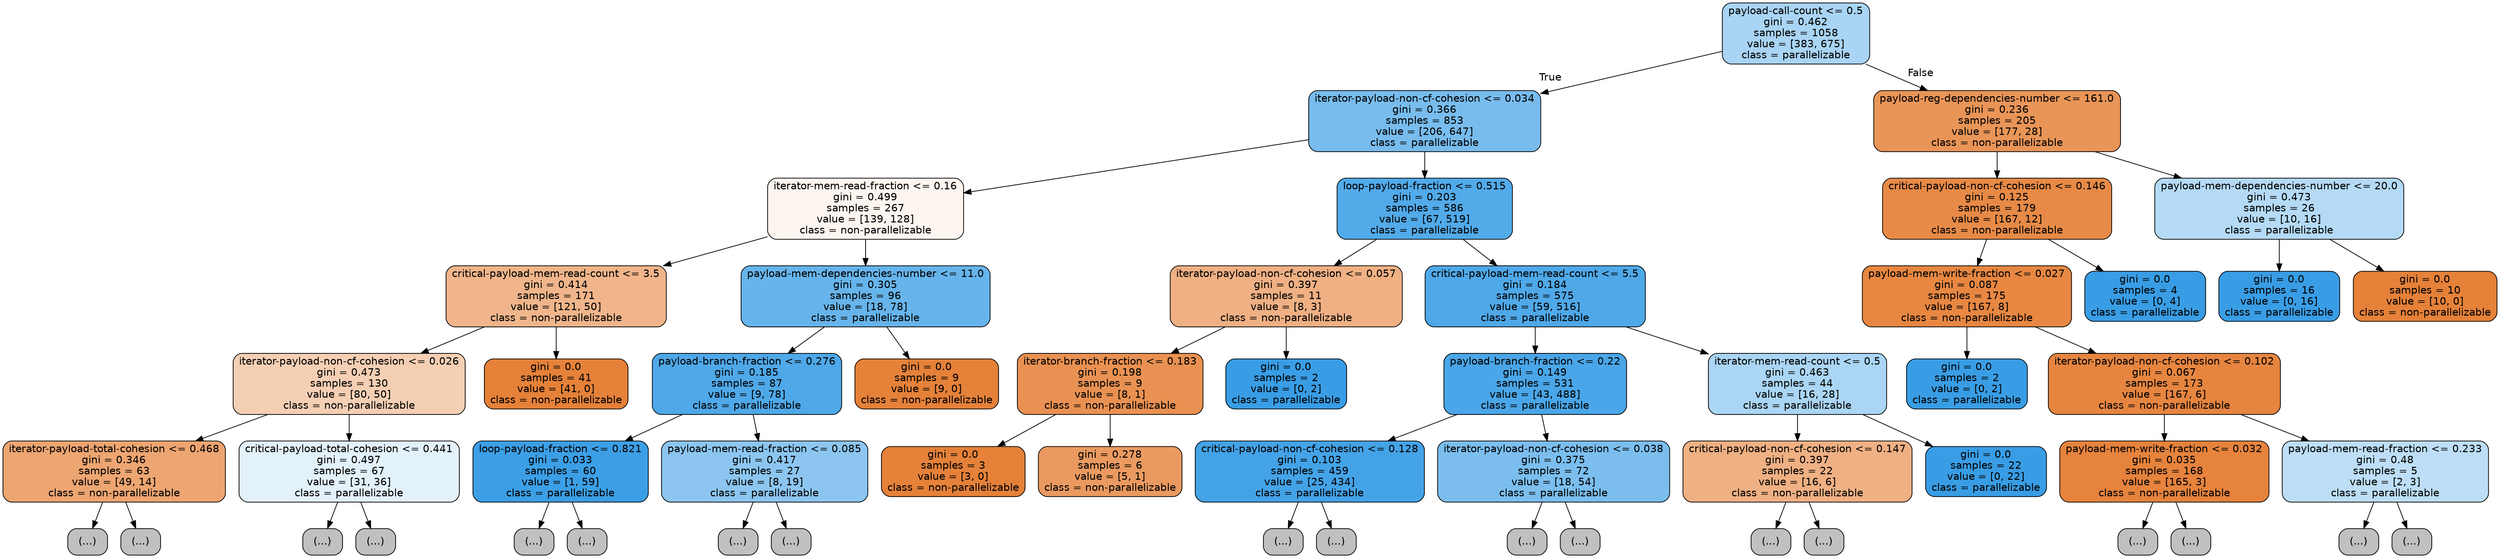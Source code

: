 digraph Tree {
node [shape=box, style="filled, rounded", color="black", fontname=helvetica] ;
edge [fontname=helvetica] ;
0 [label="payload-call-count <= 0.5\ngini = 0.462\nsamples = 1058\nvalue = [383, 675]\nclass = parallelizable", fillcolor="#399de56e"] ;
1 [label="iterator-payload-non-cf-cohesion <= 0.034\ngini = 0.366\nsamples = 853\nvalue = [206, 647]\nclass = parallelizable", fillcolor="#399de5ae"] ;
0 -> 1 [labeldistance=2.5, labelangle=45, headlabel="True"] ;
2 [label="iterator-mem-read-fraction <= 0.16\ngini = 0.499\nsamples = 267\nvalue = [139, 128]\nclass = non-parallelizable", fillcolor="#e5813914"] ;
1 -> 2 ;
3 [label="critical-payload-mem-read-count <= 3.5\ngini = 0.414\nsamples = 171\nvalue = [121, 50]\nclass = non-parallelizable", fillcolor="#e5813996"] ;
2 -> 3 ;
4 [label="iterator-payload-non-cf-cohesion <= 0.026\ngini = 0.473\nsamples = 130\nvalue = [80, 50]\nclass = non-parallelizable", fillcolor="#e5813960"] ;
3 -> 4 ;
5 [label="iterator-payload-total-cohesion <= 0.468\ngini = 0.346\nsamples = 63\nvalue = [49, 14]\nclass = non-parallelizable", fillcolor="#e58139b6"] ;
4 -> 5 ;
6 [label="(...)", fillcolor="#C0C0C0"] ;
5 -> 6 ;
25 [label="(...)", fillcolor="#C0C0C0"] ;
5 -> 25 ;
26 [label="critical-payload-total-cohesion <= 0.441\ngini = 0.497\nsamples = 67\nvalue = [31, 36]\nclass = parallelizable", fillcolor="#399de523"] ;
4 -> 26 ;
27 [label="(...)", fillcolor="#C0C0C0"] ;
26 -> 27 ;
44 [label="(...)", fillcolor="#C0C0C0"] ;
26 -> 44 ;
49 [label="gini = 0.0\nsamples = 41\nvalue = [41, 0]\nclass = non-parallelizable", fillcolor="#e58139ff"] ;
3 -> 49 ;
50 [label="payload-mem-dependencies-number <= 11.0\ngini = 0.305\nsamples = 96\nvalue = [18, 78]\nclass = parallelizable", fillcolor="#399de5c4"] ;
2 -> 50 ;
51 [label="payload-branch-fraction <= 0.276\ngini = 0.185\nsamples = 87\nvalue = [9, 78]\nclass = parallelizable", fillcolor="#399de5e2"] ;
50 -> 51 ;
52 [label="loop-payload-fraction <= 0.821\ngini = 0.033\nsamples = 60\nvalue = [1, 59]\nclass = parallelizable", fillcolor="#399de5fb"] ;
51 -> 52 ;
53 [label="(...)", fillcolor="#C0C0C0"] ;
52 -> 53 ;
56 [label="(...)", fillcolor="#C0C0C0"] ;
52 -> 56 ;
57 [label="payload-mem-read-fraction <= 0.085\ngini = 0.417\nsamples = 27\nvalue = [8, 19]\nclass = parallelizable", fillcolor="#399de594"] ;
51 -> 57 ;
58 [label="(...)", fillcolor="#C0C0C0"] ;
57 -> 58 ;
67 [label="(...)", fillcolor="#C0C0C0"] ;
57 -> 67 ;
70 [label="gini = 0.0\nsamples = 9\nvalue = [9, 0]\nclass = non-parallelizable", fillcolor="#e58139ff"] ;
50 -> 70 ;
71 [label="loop-payload-fraction <= 0.515\ngini = 0.203\nsamples = 586\nvalue = [67, 519]\nclass = parallelizable", fillcolor="#399de5de"] ;
1 -> 71 ;
72 [label="iterator-payload-non-cf-cohesion <= 0.057\ngini = 0.397\nsamples = 11\nvalue = [8, 3]\nclass = non-parallelizable", fillcolor="#e581399f"] ;
71 -> 72 ;
73 [label="iterator-branch-fraction <= 0.183\ngini = 0.198\nsamples = 9\nvalue = [8, 1]\nclass = non-parallelizable", fillcolor="#e58139df"] ;
72 -> 73 ;
74 [label="gini = 0.0\nsamples = 3\nvalue = [3, 0]\nclass = non-parallelizable", fillcolor="#e58139ff"] ;
73 -> 74 ;
75 [label="gini = 0.278\nsamples = 6\nvalue = [5, 1]\nclass = non-parallelizable", fillcolor="#e58139cc"] ;
73 -> 75 ;
76 [label="gini = 0.0\nsamples = 2\nvalue = [0, 2]\nclass = parallelizable", fillcolor="#399de5ff"] ;
72 -> 76 ;
77 [label="critical-payload-mem-read-count <= 5.5\ngini = 0.184\nsamples = 575\nvalue = [59, 516]\nclass = parallelizable", fillcolor="#399de5e2"] ;
71 -> 77 ;
78 [label="payload-branch-fraction <= 0.22\ngini = 0.149\nsamples = 531\nvalue = [43, 488]\nclass = parallelizable", fillcolor="#399de5e9"] ;
77 -> 78 ;
79 [label="critical-payload-non-cf-cohesion <= 0.128\ngini = 0.103\nsamples = 459\nvalue = [25, 434]\nclass = parallelizable", fillcolor="#399de5f0"] ;
78 -> 79 ;
80 [label="(...)", fillcolor="#C0C0C0"] ;
79 -> 80 ;
131 [label="(...)", fillcolor="#C0C0C0"] ;
79 -> 131 ;
146 [label="iterator-payload-non-cf-cohesion <= 0.038\ngini = 0.375\nsamples = 72\nvalue = [18, 54]\nclass = parallelizable", fillcolor="#399de5aa"] ;
78 -> 146 ;
147 [label="(...)", fillcolor="#C0C0C0"] ;
146 -> 147 ;
148 [label="(...)", fillcolor="#C0C0C0"] ;
146 -> 148 ;
171 [label="iterator-mem-read-count <= 0.5\ngini = 0.463\nsamples = 44\nvalue = [16, 28]\nclass = parallelizable", fillcolor="#399de56d"] ;
77 -> 171 ;
172 [label="critical-payload-non-cf-cohesion <= 0.147\ngini = 0.397\nsamples = 22\nvalue = [16, 6]\nclass = non-parallelizable", fillcolor="#e581399f"] ;
171 -> 172 ;
173 [label="(...)", fillcolor="#C0C0C0"] ;
172 -> 173 ;
174 [label="(...)", fillcolor="#C0C0C0"] ;
172 -> 174 ;
179 [label="gini = 0.0\nsamples = 22\nvalue = [0, 22]\nclass = parallelizable", fillcolor="#399de5ff"] ;
171 -> 179 ;
180 [label="payload-reg-dependencies-number <= 161.0\ngini = 0.236\nsamples = 205\nvalue = [177, 28]\nclass = non-parallelizable", fillcolor="#e58139d7"] ;
0 -> 180 [labeldistance=2.5, labelangle=-45, headlabel="False"] ;
181 [label="critical-payload-non-cf-cohesion <= 0.146\ngini = 0.125\nsamples = 179\nvalue = [167, 12]\nclass = non-parallelizable", fillcolor="#e58139ed"] ;
180 -> 181 ;
182 [label="payload-mem-write-fraction <= 0.027\ngini = 0.087\nsamples = 175\nvalue = [167, 8]\nclass = non-parallelizable", fillcolor="#e58139f3"] ;
181 -> 182 ;
183 [label="gini = 0.0\nsamples = 2\nvalue = [0, 2]\nclass = parallelizable", fillcolor="#399de5ff"] ;
182 -> 183 ;
184 [label="iterator-payload-non-cf-cohesion <= 0.102\ngini = 0.067\nsamples = 173\nvalue = [167, 6]\nclass = non-parallelizable", fillcolor="#e58139f6"] ;
182 -> 184 ;
185 [label="payload-mem-write-fraction <= 0.032\ngini = 0.035\nsamples = 168\nvalue = [165, 3]\nclass = non-parallelizable", fillcolor="#e58139fa"] ;
184 -> 185 ;
186 [label="(...)", fillcolor="#C0C0C0"] ;
185 -> 186 ;
189 [label="(...)", fillcolor="#C0C0C0"] ;
185 -> 189 ;
196 [label="payload-mem-read-fraction <= 0.233\ngini = 0.48\nsamples = 5\nvalue = [2, 3]\nclass = parallelizable", fillcolor="#399de555"] ;
184 -> 196 ;
197 [label="(...)", fillcolor="#C0C0C0"] ;
196 -> 197 ;
198 [label="(...)", fillcolor="#C0C0C0"] ;
196 -> 198 ;
199 [label="gini = 0.0\nsamples = 4\nvalue = [0, 4]\nclass = parallelizable", fillcolor="#399de5ff"] ;
181 -> 199 ;
200 [label="payload-mem-dependencies-number <= 20.0\ngini = 0.473\nsamples = 26\nvalue = [10, 16]\nclass = parallelizable", fillcolor="#399de560"] ;
180 -> 200 ;
201 [label="gini = 0.0\nsamples = 16\nvalue = [0, 16]\nclass = parallelizable", fillcolor="#399de5ff"] ;
200 -> 201 ;
202 [label="gini = 0.0\nsamples = 10\nvalue = [10, 0]\nclass = non-parallelizable", fillcolor="#e58139ff"] ;
200 -> 202 ;
}